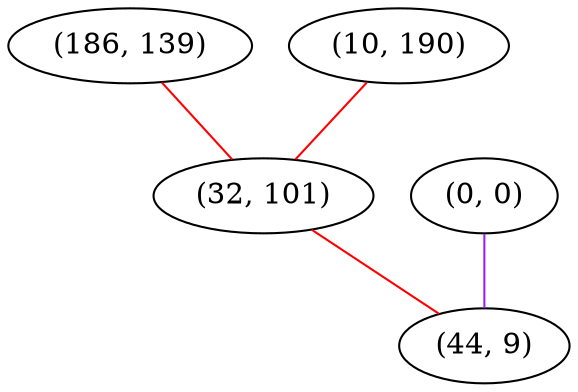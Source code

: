 graph "" {
"(186, 139)";
"(10, 190)";
"(32, 101)";
"(0, 0)";
"(44, 9)";
"(186, 139)" -- "(32, 101)"  [color=red, key=0, weight=1];
"(10, 190)" -- "(32, 101)"  [color=red, key=0, weight=1];
"(32, 101)" -- "(44, 9)"  [color=red, key=0, weight=1];
"(0, 0)" -- "(44, 9)"  [color=purple, key=0, weight=4];
}
